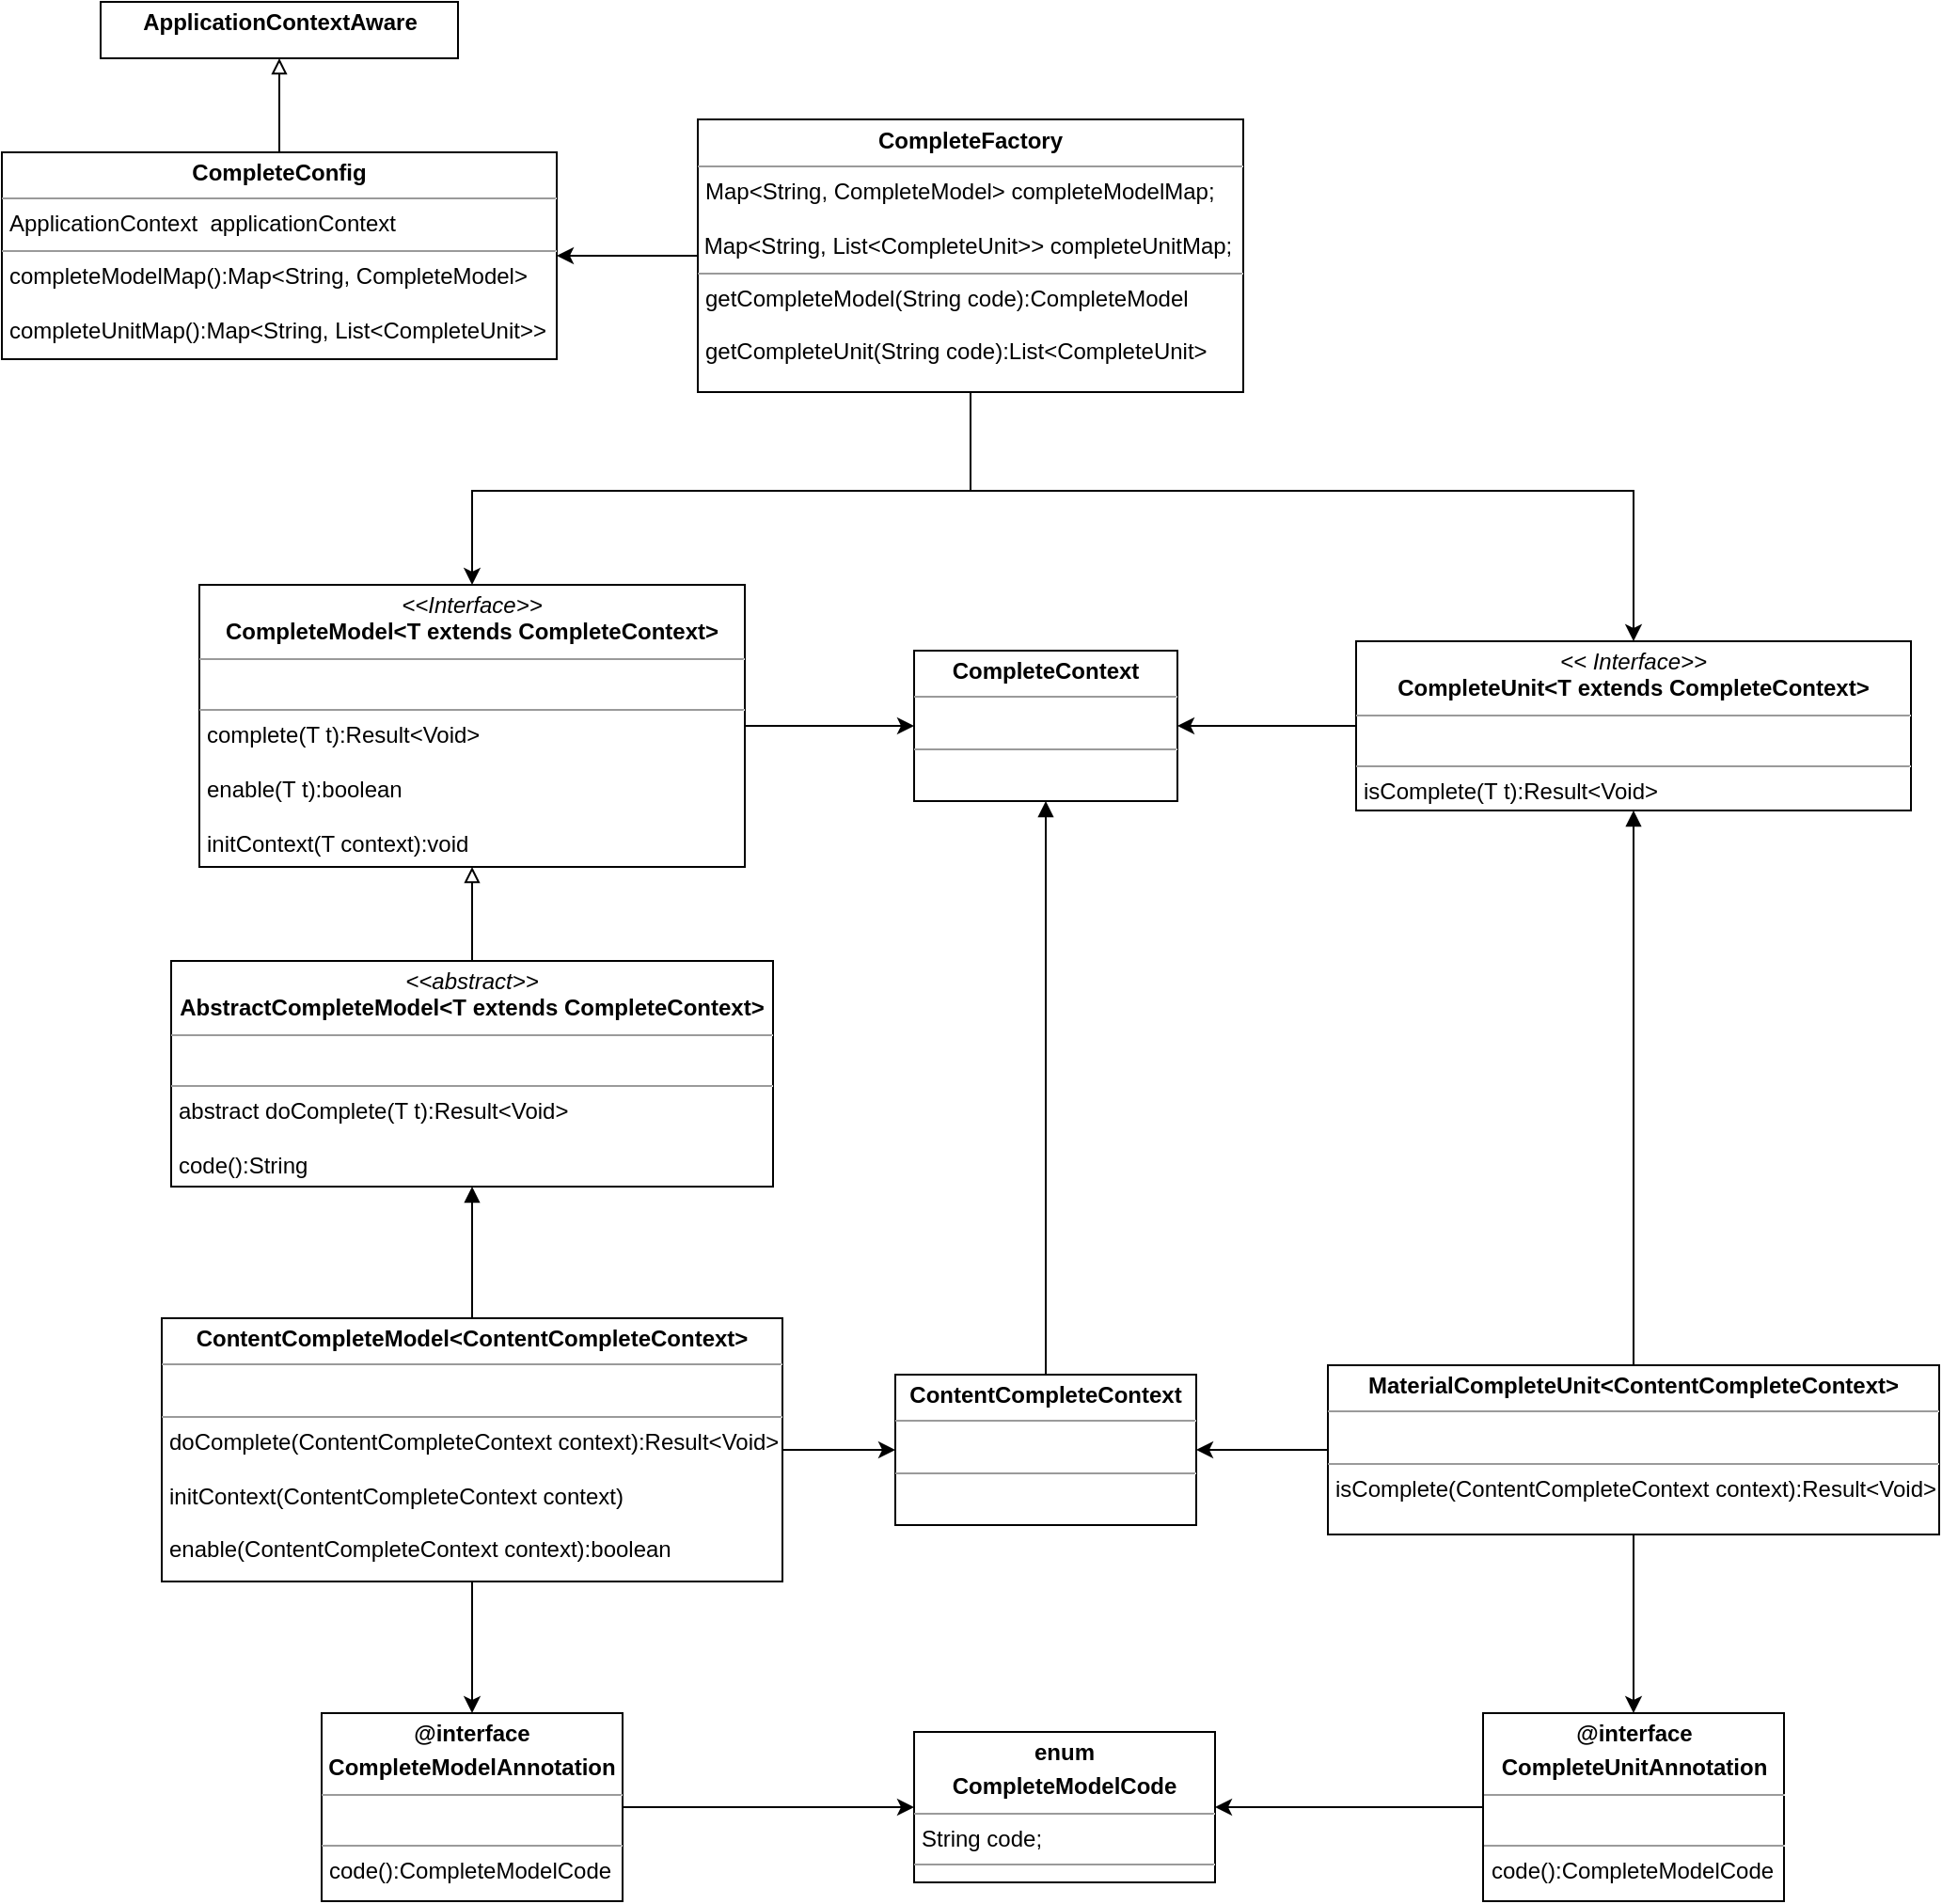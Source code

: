 <mxfile version="13.7.7" type="device"><diagram id="tOzjIDcHII_TYHjLp8xG" name="Page-1"><mxGraphModel dx="1773" dy="1833" grid="1" gridSize="10" guides="1" tooltips="1" connect="1" arrows="1" fold="1" page="1" pageScale="1" pageWidth="827" pageHeight="1169" math="0" shadow="0"><root><mxCell id="0"/><mxCell id="1" parent="0"/><mxCell id="yR521itK_kWPUGIpn7xA-3" style="edgeStyle=orthogonalEdgeStyle;rounded=0;orthogonalLoop=1;jettySize=auto;html=1;exitX=1;exitY=0.5;exitDx=0;exitDy=0;" edge="1" parent="1" source="yR521itK_kWPUGIpn7xA-1" target="yR521itK_kWPUGIpn7xA-2"><mxGeometry relative="1" as="geometry"/></mxCell><mxCell id="yR521itK_kWPUGIpn7xA-1" value="&lt;p style=&quot;margin: 0px ; margin-top: 4px ; text-align: center&quot;&gt;&lt;i&gt;&amp;lt;&amp;lt;Interface&amp;gt;&amp;gt;&lt;/i&gt;&lt;br&gt;&lt;b&gt;CompleteModel&amp;lt;T extends CompleteContext&amp;gt;&lt;/b&gt;&lt;/p&gt;&lt;hr size=&quot;1&quot;&gt;&lt;p style=&quot;margin: 0px ; margin-left: 4px&quot;&gt;&lt;br&gt;&lt;/p&gt;&lt;hr size=&quot;1&quot;&gt;&lt;p style=&quot;margin: 0px ; margin-left: 4px&quot;&gt;complete(T t):Result&amp;lt;Void&amp;gt;&lt;/p&gt;&lt;p style=&quot;margin: 0px ; margin-left: 4px&quot;&gt;&lt;br&gt;enable(T t):boolean&lt;/p&gt;&lt;p style=&quot;margin: 0px ; margin-left: 4px&quot;&gt;&lt;br&gt;&lt;/p&gt;&lt;p style=&quot;margin: 0px ; margin-left: 4px&quot;&gt;initContext(T context):void&lt;/p&gt;" style="verticalAlign=top;align=left;overflow=fill;fontSize=12;fontFamily=Helvetica;html=1;" vertex="1" parent="1"><mxGeometry x="85" y="240" width="290" height="150" as="geometry"/></mxCell><mxCell id="yR521itK_kWPUGIpn7xA-2" value="&lt;p style=&quot;margin: 0px ; margin-top: 4px ; text-align: center&quot;&gt;&lt;b&gt;CompleteContext&lt;/b&gt;&lt;/p&gt;&lt;hr size=&quot;1&quot;&gt;&lt;p style=&quot;margin: 0px ; margin-left: 4px&quot;&gt;&lt;br&gt;&lt;/p&gt;&lt;hr size=&quot;1&quot;&gt;&lt;p style=&quot;margin: 0px ; margin-left: 4px&quot;&gt;&lt;br&gt;&lt;/p&gt;" style="verticalAlign=top;align=left;overflow=fill;fontSize=12;fontFamily=Helvetica;html=1;" vertex="1" parent="1"><mxGeometry x="465" y="275" width="140" height="80" as="geometry"/></mxCell><mxCell id="yR521itK_kWPUGIpn7xA-5" style="edgeStyle=orthogonalEdgeStyle;rounded=0;orthogonalLoop=1;jettySize=auto;html=1;exitX=0.5;exitY=0;exitDx=0;exitDy=0;endArrow=block;endFill=0;" edge="1" parent="1" source="yR521itK_kWPUGIpn7xA-4" target="yR521itK_kWPUGIpn7xA-1"><mxGeometry relative="1" as="geometry"/></mxCell><mxCell id="yR521itK_kWPUGIpn7xA-4" value="&lt;p style=&quot;margin: 0px ; margin-top: 4px ; text-align: center&quot;&gt;&lt;i&gt;&amp;lt;&amp;lt;abstract&amp;gt;&amp;gt;&lt;/i&gt;&lt;br&gt;&lt;b&gt;AbstractCompleteModel&amp;lt;T extends CompleteContext&amp;gt;&lt;/b&gt;&lt;/p&gt;&lt;hr size=&quot;1&quot;&gt;&lt;p style=&quot;margin: 0px ; margin-left: 4px&quot;&gt;&lt;br&gt;&lt;/p&gt;&lt;hr size=&quot;1&quot;&gt;&lt;p style=&quot;margin: 0px ; margin-left: 4px&quot;&gt;abstract doComplete(T t):Result&amp;lt;Void&amp;gt;&lt;/p&gt;&lt;p style=&quot;margin: 0px ; margin-left: 4px&quot;&gt;&lt;br&gt;code():String&lt;/p&gt;" style="verticalAlign=top;align=left;overflow=fill;fontSize=12;fontFamily=Helvetica;html=1;" vertex="1" parent="1"><mxGeometry x="70" y="440" width="320" height="120" as="geometry"/></mxCell><mxCell id="yR521itK_kWPUGIpn7xA-7" style="edgeStyle=orthogonalEdgeStyle;rounded=0;orthogonalLoop=1;jettySize=auto;html=1;exitX=0;exitY=0.5;exitDx=0;exitDy=0;endArrow=classic;endFill=1;" edge="1" parent="1" source="yR521itK_kWPUGIpn7xA-6" target="yR521itK_kWPUGIpn7xA-2"><mxGeometry relative="1" as="geometry"/></mxCell><mxCell id="yR521itK_kWPUGIpn7xA-6" value="&lt;p style=&quot;margin: 0px ; margin-top: 4px ; text-align: center&quot;&gt;&lt;i&gt;&amp;lt;&amp;lt;&lt;/i&gt;&lt;i&gt;&amp;nbsp;Interface&lt;/i&gt;&lt;i&gt;&amp;gt;&amp;gt;&lt;/i&gt;&lt;br&gt;&lt;b&gt;CompleteUnit&amp;lt;T extends CompleteContext&amp;gt;&lt;/b&gt;&lt;/p&gt;&lt;hr size=&quot;1&quot;&gt;&lt;p style=&quot;margin: 0px ; margin-left: 4px&quot;&gt;&lt;br&gt;&lt;/p&gt;&lt;hr size=&quot;1&quot;&gt;&lt;p style=&quot;margin: 0px ; margin-left: 4px&quot;&gt;isComplete(T t):Result&amp;lt;Void&amp;gt;&lt;/p&gt;" style="verticalAlign=top;align=left;overflow=fill;fontSize=12;fontFamily=Helvetica;html=1;" vertex="1" parent="1"><mxGeometry x="700" y="270" width="295" height="90" as="geometry"/></mxCell><mxCell id="yR521itK_kWPUGIpn7xA-12" style="edgeStyle=orthogonalEdgeStyle;rounded=0;orthogonalLoop=1;jettySize=auto;html=1;endArrow=classic;endFill=1;" edge="1" parent="1" source="yR521itK_kWPUGIpn7xA-8" target="yR521itK_kWPUGIpn7xA-10"><mxGeometry relative="1" as="geometry"/></mxCell><mxCell id="yR521itK_kWPUGIpn7xA-13" style="edgeStyle=orthogonalEdgeStyle;rounded=0;orthogonalLoop=1;jettySize=auto;html=1;exitX=0.5;exitY=1;exitDx=0;exitDy=0;endArrow=classic;endFill=1;entryX=0.5;entryY=0;entryDx=0;entryDy=0;" edge="1" parent="1" source="yR521itK_kWPUGIpn7xA-8" target="yR521itK_kWPUGIpn7xA-1"><mxGeometry relative="1" as="geometry"><Array as="points"><mxPoint x="495" y="190"/><mxPoint x="230" y="190"/></Array></mxGeometry></mxCell><mxCell id="yR521itK_kWPUGIpn7xA-14" style="edgeStyle=orthogonalEdgeStyle;rounded=0;orthogonalLoop=1;jettySize=auto;html=1;exitX=0.5;exitY=1;exitDx=0;exitDy=0;endArrow=classic;endFill=1;entryX=0.5;entryY=0;entryDx=0;entryDy=0;" edge="1" parent="1" source="yR521itK_kWPUGIpn7xA-8" target="yR521itK_kWPUGIpn7xA-6"><mxGeometry relative="1" as="geometry"><Array as="points"><mxPoint x="495" y="190"/><mxPoint x="848" y="190"/></Array></mxGeometry></mxCell><mxCell id="yR521itK_kWPUGIpn7xA-8" value="&lt;p style=&quot;margin: 0px ; margin-top: 4px ; text-align: center&quot;&gt;&lt;b&gt;CompleteFactory&lt;/b&gt;&lt;/p&gt;&lt;hr size=&quot;1&quot;&gt;&lt;p style=&quot;margin: 0px ; margin-left: 4px&quot;&gt;Map&amp;lt;String, CompleteModel&amp;gt; completeModelMap;&lt;/p&gt;&lt;p style=&quot;margin: 0px ; margin-left: 4px&quot;&gt;&lt;br&gt;&lt;/p&gt;&amp;nbsp;Map&amp;lt;String, List&amp;lt;CompleteUnit&amp;gt;&amp;gt;&amp;nbsp;completeUnitMap;&lt;br&gt;&lt;hr size=&quot;1&quot;&gt;&lt;p style=&quot;margin: 0px ; margin-left: 4px&quot;&gt;getCompleteModel(String code):CompleteModel&lt;/p&gt;&lt;p style=&quot;margin: 0px ; margin-left: 4px&quot;&gt;&lt;br&gt;&lt;/p&gt;&lt;p style=&quot;margin: 0px ; margin-left: 4px&quot;&gt;getCompleteUnit(String code):List&amp;lt;CompleteUnit&amp;gt;&lt;/p&gt;" style="verticalAlign=top;align=left;overflow=fill;fontSize=12;fontFamily=Helvetica;html=1;" vertex="1" parent="1"><mxGeometry x="350" y="-7.5" width="290" height="145" as="geometry"/></mxCell><mxCell id="yR521itK_kWPUGIpn7xA-9" value="&lt;p style=&quot;margin: 0px ; margin-top: 4px ; text-align: center&quot;&gt;&lt;b&gt;ApplicationContextAware&lt;/b&gt;&lt;/p&gt;" style="verticalAlign=top;align=left;overflow=fill;fontSize=12;fontFamily=Helvetica;html=1;" vertex="1" parent="1"><mxGeometry x="32.5" y="-70" width="190" height="30" as="geometry"/></mxCell><mxCell id="yR521itK_kWPUGIpn7xA-11" style="edgeStyle=orthogonalEdgeStyle;rounded=0;orthogonalLoop=1;jettySize=auto;html=1;exitX=0.5;exitY=0;exitDx=0;exitDy=0;entryX=0.5;entryY=1;entryDx=0;entryDy=0;endArrow=block;endFill=0;" edge="1" parent="1" source="yR521itK_kWPUGIpn7xA-10" target="yR521itK_kWPUGIpn7xA-9"><mxGeometry relative="1" as="geometry"/></mxCell><mxCell id="yR521itK_kWPUGIpn7xA-10" value="&lt;p style=&quot;margin: 0px ; margin-top: 4px ; text-align: center&quot;&gt;&lt;b&gt;CompleteConfig&lt;/b&gt;&lt;/p&gt;&lt;hr size=&quot;1&quot;&gt;&lt;p style=&quot;margin: 0px ; margin-left: 4px&quot;&gt;ApplicationContext&amp;nbsp; applicationContext&lt;/p&gt;&lt;hr size=&quot;1&quot;&gt;&lt;p style=&quot;margin: 0px ; margin-left: 4px&quot;&gt;completeModelMap():Map&amp;lt;String, CompleteModel&amp;gt;&lt;/p&gt;&lt;p style=&quot;margin: 0px ; margin-left: 4px&quot;&gt;&lt;br&gt;&lt;/p&gt;&lt;p style=&quot;margin: 0px ; margin-left: 4px&quot;&gt;completeUnitMap():Map&amp;lt;String, List&amp;lt;CompleteUnit&amp;gt;&amp;gt;&lt;br&gt;&lt;/p&gt;" style="verticalAlign=top;align=left;overflow=fill;fontSize=12;fontFamily=Helvetica;html=1;" vertex="1" parent="1"><mxGeometry x="-20" y="10" width="295" height="110" as="geometry"/></mxCell><mxCell id="yR521itK_kWPUGIpn7xA-17" style="edgeStyle=orthogonalEdgeStyle;rounded=0;orthogonalLoop=1;jettySize=auto;html=1;exitX=0.5;exitY=0;exitDx=0;exitDy=0;endArrow=block;endFill=1;" edge="1" parent="1" source="yR521itK_kWPUGIpn7xA-15" target="yR521itK_kWPUGIpn7xA-4"><mxGeometry relative="1" as="geometry"/></mxCell><mxCell id="yR521itK_kWPUGIpn7xA-20" style="edgeStyle=orthogonalEdgeStyle;rounded=0;orthogonalLoop=1;jettySize=auto;html=1;exitX=1;exitY=0.5;exitDx=0;exitDy=0;endArrow=classic;endFill=1;" edge="1" parent="1" source="yR521itK_kWPUGIpn7xA-15" target="yR521itK_kWPUGIpn7xA-18"><mxGeometry relative="1" as="geometry"/></mxCell><mxCell id="yR521itK_kWPUGIpn7xA-25" style="edgeStyle=orthogonalEdgeStyle;rounded=0;orthogonalLoop=1;jettySize=auto;html=1;exitX=0.5;exitY=1;exitDx=0;exitDy=0;endArrow=classic;endFill=1;" edge="1" parent="1" source="yR521itK_kWPUGIpn7xA-15" target="yR521itK_kWPUGIpn7xA-24"><mxGeometry relative="1" as="geometry"/></mxCell><mxCell id="yR521itK_kWPUGIpn7xA-15" value="&lt;p style=&quot;margin: 0px ; margin-top: 4px ; text-align: center&quot;&gt;&lt;b&gt;ContentCompleteModel&amp;lt;ContentCompleteContext&amp;gt;&lt;/b&gt;&lt;/p&gt;&lt;hr size=&quot;1&quot;&gt;&lt;p style=&quot;margin: 0px ; margin-left: 4px&quot;&gt;&lt;br&gt;&lt;/p&gt;&lt;hr size=&quot;1&quot;&gt;&lt;p style=&quot;margin: 0px ; margin-left: 4px&quot;&gt;doComplete(ContentCompleteContext context):Result&amp;lt;Void&amp;gt;&lt;/p&gt;&lt;p style=&quot;margin: 0px ; margin-left: 4px&quot;&gt;&lt;br&gt;initContext(ContentCompleteContext context)&lt;/p&gt;&lt;p style=&quot;margin: 0px ; margin-left: 4px&quot;&gt;&lt;br&gt;&lt;/p&gt;&lt;p style=&quot;margin: 0px ; margin-left: 4px&quot;&gt;enable&lt;span&gt;(ContentCompleteContext context):boolean&lt;/span&gt;&lt;/p&gt;&lt;p style=&quot;margin: 0px 0px 0px 4px&quot;&gt;&lt;br&gt;&lt;/p&gt;" style="verticalAlign=top;align=left;overflow=fill;fontSize=12;fontFamily=Helvetica;html=1;" vertex="1" parent="1"><mxGeometry x="65" y="630" width="330" height="140" as="geometry"/></mxCell><mxCell id="yR521itK_kWPUGIpn7xA-19" style="edgeStyle=orthogonalEdgeStyle;rounded=0;orthogonalLoop=1;jettySize=auto;html=1;exitX=0.5;exitY=0;exitDx=0;exitDy=0;endArrow=block;endFill=1;" edge="1" parent="1" source="yR521itK_kWPUGIpn7xA-18" target="yR521itK_kWPUGIpn7xA-2"><mxGeometry relative="1" as="geometry"/></mxCell><mxCell id="yR521itK_kWPUGIpn7xA-18" value="&lt;p style=&quot;margin: 0px ; margin-top: 4px ; text-align: center&quot;&gt;&lt;b&gt;ContentCompleteContext&lt;/b&gt;&lt;/p&gt;&lt;hr size=&quot;1&quot;&gt;&lt;p style=&quot;margin: 0px ; margin-left: 4px&quot;&gt;&lt;br&gt;&lt;/p&gt;&lt;hr size=&quot;1&quot;&gt;&lt;p style=&quot;margin: 0px ; margin-left: 4px&quot;&gt;&lt;br&gt;&lt;/p&gt;" style="verticalAlign=top;align=left;overflow=fill;fontSize=12;fontFamily=Helvetica;html=1;" vertex="1" parent="1"><mxGeometry x="455" y="660" width="160" height="80" as="geometry"/></mxCell><mxCell id="yR521itK_kWPUGIpn7xA-22" style="edgeStyle=orthogonalEdgeStyle;rounded=0;orthogonalLoop=1;jettySize=auto;html=1;exitX=0;exitY=0.5;exitDx=0;exitDy=0;endArrow=classic;endFill=1;" edge="1" parent="1" source="yR521itK_kWPUGIpn7xA-21" target="yR521itK_kWPUGIpn7xA-18"><mxGeometry relative="1" as="geometry"/></mxCell><mxCell id="yR521itK_kWPUGIpn7xA-23" style="edgeStyle=orthogonalEdgeStyle;rounded=0;orthogonalLoop=1;jettySize=auto;html=1;exitX=0.5;exitY=0;exitDx=0;exitDy=0;endArrow=block;endFill=1;" edge="1" parent="1" source="yR521itK_kWPUGIpn7xA-21" target="yR521itK_kWPUGIpn7xA-6"><mxGeometry relative="1" as="geometry"/></mxCell><mxCell id="yR521itK_kWPUGIpn7xA-27" style="edgeStyle=orthogonalEdgeStyle;rounded=0;orthogonalLoop=1;jettySize=auto;html=1;exitX=0.5;exitY=1;exitDx=0;exitDy=0;endArrow=classic;endFill=1;" edge="1" parent="1" source="yR521itK_kWPUGIpn7xA-21" target="yR521itK_kWPUGIpn7xA-26"><mxGeometry relative="1" as="geometry"/></mxCell><mxCell id="yR521itK_kWPUGIpn7xA-21" value="&lt;p style=&quot;margin: 0px ; margin-top: 4px ; text-align: center&quot;&gt;&lt;b&gt;MaterialCompleteUnit&amp;lt;ContentCompleteContext&amp;gt;&lt;/b&gt;&lt;/p&gt;&lt;hr size=&quot;1&quot;&gt;&lt;p style=&quot;margin: 0px ; margin-left: 4px&quot;&gt;&lt;br&gt;&lt;/p&gt;&lt;hr size=&quot;1&quot;&gt;&lt;p style=&quot;margin: 0px ; margin-left: 4px&quot;&gt;isComplete(ContentCompleteContext context):Result&amp;lt;Void&amp;gt;&lt;/p&gt;" style="verticalAlign=top;align=left;overflow=fill;fontSize=12;fontFamily=Helvetica;html=1;" vertex="1" parent="1"><mxGeometry x="685" y="655" width="325" height="90" as="geometry"/></mxCell><mxCell id="yR521itK_kWPUGIpn7xA-29" style="edgeStyle=orthogonalEdgeStyle;rounded=0;orthogonalLoop=1;jettySize=auto;html=1;exitX=1;exitY=0.5;exitDx=0;exitDy=0;endArrow=classic;endFill=1;" edge="1" parent="1" source="yR521itK_kWPUGIpn7xA-24" target="yR521itK_kWPUGIpn7xA-28"><mxGeometry relative="1" as="geometry"/></mxCell><mxCell id="yR521itK_kWPUGIpn7xA-24" value="&lt;p style=&quot;margin: 0px ; margin-top: 4px ; text-align: center&quot;&gt;&lt;b&gt;@interface&lt;/b&gt;&lt;/p&gt;&lt;p style=&quot;margin: 0px ; margin-top: 4px ; text-align: center&quot;&gt;&lt;b&gt;CompleteModelAnnotation&lt;/b&gt;&lt;/p&gt;&lt;hr size=&quot;1&quot;&gt;&lt;p style=&quot;margin: 0px ; margin-left: 4px&quot;&gt;&lt;br&gt;&lt;/p&gt;&lt;hr size=&quot;1&quot;&gt;&lt;p style=&quot;margin: 0px ; margin-left: 4px&quot;&gt;code():CompleteModelCode&lt;/p&gt;" style="verticalAlign=top;align=left;overflow=fill;fontSize=12;fontFamily=Helvetica;html=1;" vertex="1" parent="1"><mxGeometry x="150" y="840" width="160" height="100" as="geometry"/></mxCell><mxCell id="yR521itK_kWPUGIpn7xA-30" style="edgeStyle=orthogonalEdgeStyle;rounded=0;orthogonalLoop=1;jettySize=auto;html=1;exitX=0;exitY=0.5;exitDx=0;exitDy=0;entryX=1;entryY=0.5;entryDx=0;entryDy=0;endArrow=classic;endFill=1;" edge="1" parent="1" source="yR521itK_kWPUGIpn7xA-26" target="yR521itK_kWPUGIpn7xA-28"><mxGeometry relative="1" as="geometry"/></mxCell><mxCell id="yR521itK_kWPUGIpn7xA-26" value="&lt;p style=&quot;margin: 0px ; margin-top: 4px ; text-align: center&quot;&gt;&lt;b&gt;@interface&lt;/b&gt;&lt;/p&gt;&lt;p style=&quot;margin: 0px ; margin-top: 4px ; text-align: center&quot;&gt;&lt;b&gt;CompleteUnitAnnotation&lt;/b&gt;&lt;/p&gt;&lt;hr size=&quot;1&quot;&gt;&lt;p style=&quot;margin: 0px ; margin-left: 4px&quot;&gt;&lt;br&gt;&lt;/p&gt;&lt;hr size=&quot;1&quot;&gt;&lt;p style=&quot;margin: 0px ; margin-left: 4px&quot;&gt;code():CompleteModelCode&lt;/p&gt;" style="verticalAlign=top;align=left;overflow=fill;fontSize=12;fontFamily=Helvetica;html=1;" vertex="1" parent="1"><mxGeometry x="767.5" y="840" width="160" height="100" as="geometry"/></mxCell><mxCell id="yR521itK_kWPUGIpn7xA-28" value="&lt;p style=&quot;margin: 0px ; margin-top: 4px ; text-align: center&quot;&gt;&lt;b&gt;enum&lt;/b&gt;&lt;/p&gt;&lt;p style=&quot;margin: 0px ; margin-top: 4px ; text-align: center&quot;&gt;&lt;b&gt;CompleteModelCode&lt;/b&gt;&lt;/p&gt;&lt;hr size=&quot;1&quot;&gt;&lt;p style=&quot;margin: 0px ; margin-left: 4px&quot;&gt;String code;&lt;/p&gt;&lt;hr size=&quot;1&quot;&gt;&lt;p style=&quot;margin: 0px ; margin-left: 4px&quot;&gt;&lt;br&gt;&lt;/p&gt;" style="verticalAlign=top;align=left;overflow=fill;fontSize=12;fontFamily=Helvetica;html=1;" vertex="1" parent="1"><mxGeometry x="465" y="850" width="160" height="80" as="geometry"/></mxCell></root></mxGraphModel></diagram></mxfile>